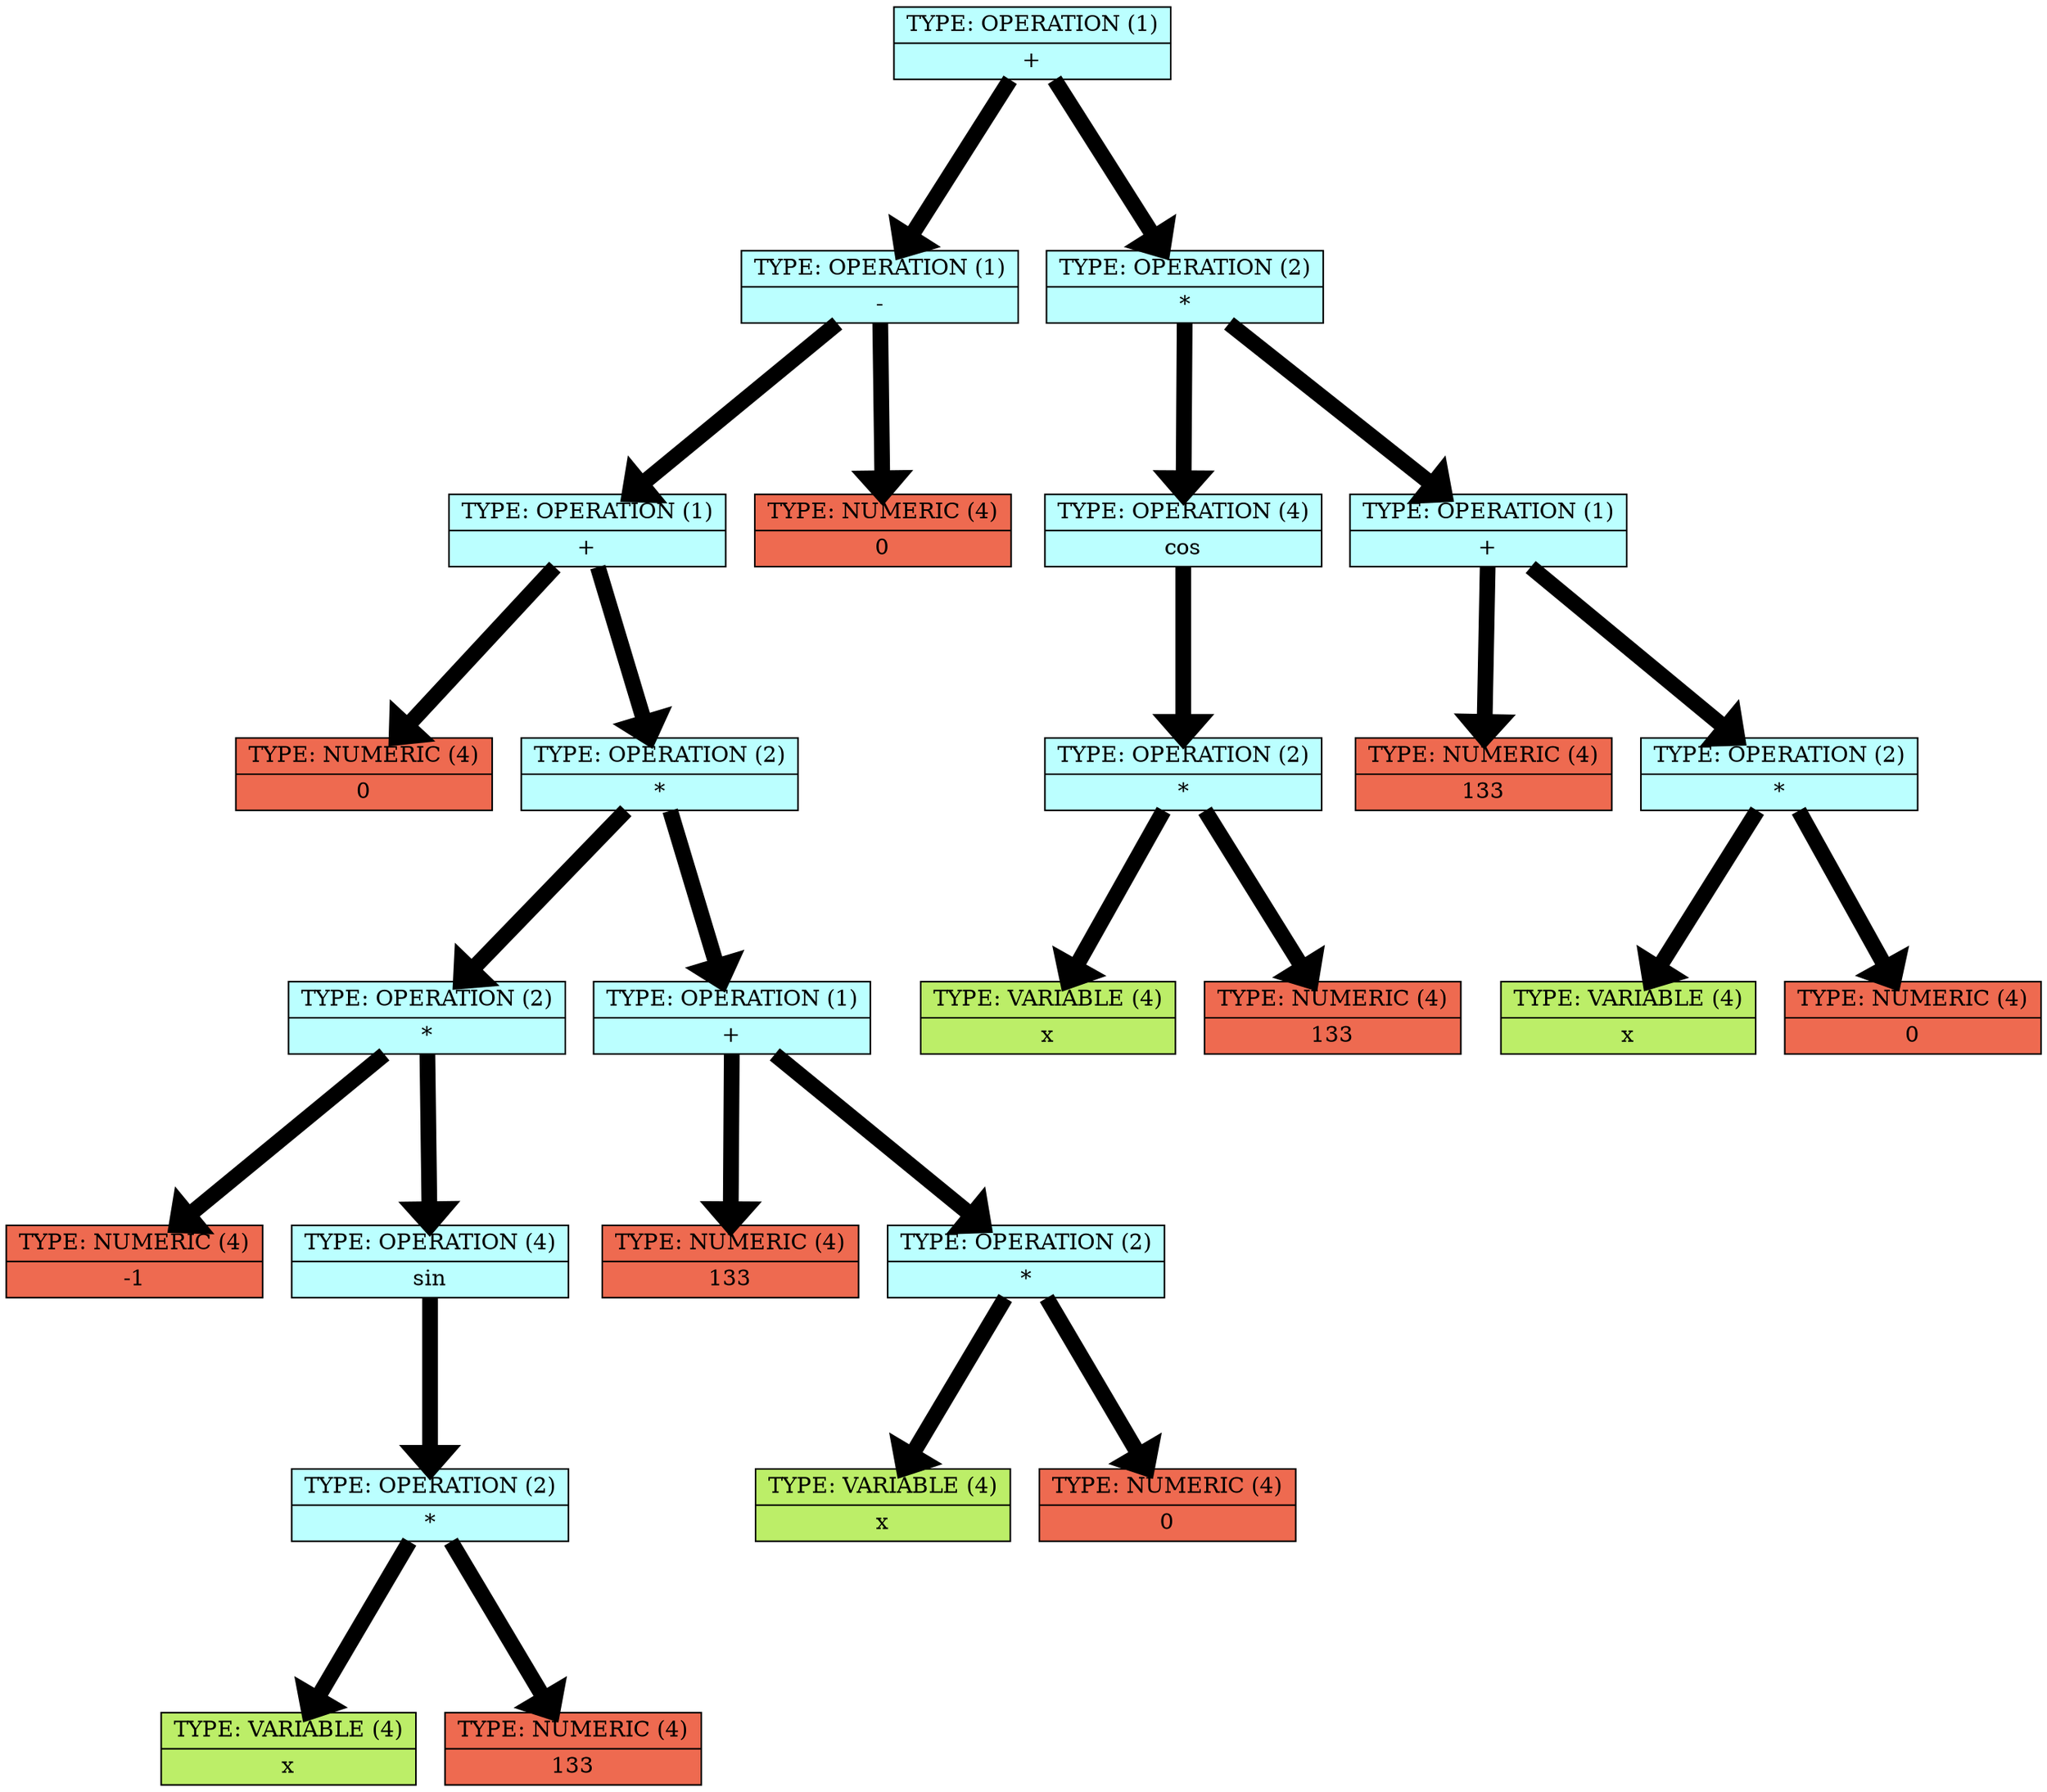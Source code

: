 digraph structs {    
rankdir = TB;        
graph [dpi = 200];   
ranksep = 1.5;       
edge[penwidth = 10]; 
cell0 [style = filled, color = black, shape=record, 
fillcolor = paleturquoise1, label = " { <ptr> TYPE: OPERATION (1) | +} " ];                         
cell1 [style = filled, color = black, shape=record, 
fillcolor = paleturquoise1, label = " { <ptr> TYPE: OPERATION (1) | -} " ];                         
cell2 [style = filled, color = black, shape=record, 
fillcolor = paleturquoise1, label = " { <ptr> TYPE: OPERATION (1) | +} " ];                         
cell3 [style = filled, color = black, shape=record, 
fillcolor = coral2, label = " { <ptr> TYPE: NUMERIC (4) | 0} " ];                         
cell4 [style = filled, color = black, shape=record, 
fillcolor = paleturquoise1, label = " { <ptr> TYPE: OPERATION (2) | *} " ];                         
cell5 [style = filled, color = black, shape=record, 
fillcolor = paleturquoise1, label = " { <ptr> TYPE: OPERATION (2) | *} " ];                         
cell6 [style = filled, color = black, shape=record, 
fillcolor = coral2, label = " { <ptr> TYPE: NUMERIC (4) | -1} " ];                         
cell7 [style = filled, color = black, shape=record, 
fillcolor = paleturquoise1, label = " { <ptr> TYPE: OPERATION (4) | sin} " ];                         
cell8 [style = filled, color = black, shape=record, 
fillcolor = paleturquoise1, label = " { <ptr> TYPE: OPERATION (2) | *} " ];                         
cell9 [style = filled, color = black, shape=record, 
fillcolor = darkolivegreen2, label = " { <ptr> TYPE: VARIABLE (4) | x} " ];                         
cell10 [style = filled, color = black, shape=record, 
fillcolor = coral2, label = " { <ptr> TYPE: NUMERIC (4) | 133} " ];                         
cell11 [style = filled, color = black, shape=record, 
fillcolor = paleturquoise1, label = " { <ptr> TYPE: OPERATION (1) | +} " ];                         
cell12 [style = filled, color = black, shape=record, 
fillcolor = coral2, label = " { <ptr> TYPE: NUMERIC (4) | 133} " ];                         
cell13 [style = filled, color = black, shape=record, 
fillcolor = paleturquoise1, label = " { <ptr> TYPE: OPERATION (2) | *} " ];                         
cell14 [style = filled, color = black, shape=record, 
fillcolor = darkolivegreen2, label = " { <ptr> TYPE: VARIABLE (4) | x} " ];                         
cell15 [style = filled, color = black, shape=record, 
fillcolor = coral2, label = " { <ptr> TYPE: NUMERIC (4) | 0} " ];                         
cell16 [style = filled, color = black, shape=record, 
fillcolor = coral2, label = " { <ptr> TYPE: NUMERIC (4) | 0} " ];                         
cell17 [style = filled, color = black, shape=record, 
fillcolor = paleturquoise1, label = " { <ptr> TYPE: OPERATION (2) | *} " ];                         
cell18 [style = filled, color = black, shape=record, 
fillcolor = paleturquoise1, label = " { <ptr> TYPE: OPERATION (4) | cos} " ];                         
cell19 [style = filled, color = black, shape=record, 
fillcolor = paleturquoise1, label = " { <ptr> TYPE: OPERATION (2) | *} " ];                         
cell20 [style = filled, color = black, shape=record, 
fillcolor = darkolivegreen2, label = " { <ptr> TYPE: VARIABLE (4) | x} " ];                         
cell21 [style = filled, color = black, shape=record, 
fillcolor = coral2, label = " { <ptr> TYPE: NUMERIC (4) | 133} " ];                         
cell22 [style = filled, color = black, shape=record, 
fillcolor = paleturquoise1, label = " { <ptr> TYPE: OPERATION (1) | +} " ];                         
cell23 [style = filled, color = black, shape=record, 
fillcolor = coral2, label = " { <ptr> TYPE: NUMERIC (4) | 133} " ];                         
cell24 [style = filled, color = black, shape=record, 
fillcolor = paleturquoise1, label = " { <ptr> TYPE: OPERATION (2) | *} " ];                         
cell25 [style = filled, color = black, shape=record, 
fillcolor = darkolivegreen2, label = " { <ptr> TYPE: VARIABLE (4) | x} " ];                         
cell26 [style = filled, color = black, shape=record, 
fillcolor = coral2, label = " { <ptr> TYPE: NUMERIC (4) | 0} " ];                         
cell0 -> cell1;
cell1 -> cell2;
cell2 -> cell3;
cell2 -> cell4;
cell4 -> cell5;
cell5 -> cell6;
cell5 -> cell7;
cell7 -> cell8;
cell8 -> cell9;
cell8 -> cell10;
cell4 -> cell11;
cell11 -> cell12;
cell11 -> cell13;
cell13 -> cell14;
cell13 -> cell15;
cell1 -> cell16;
cell0 -> cell17;
cell17 -> cell18;
cell18 -> cell19;
cell19 -> cell20;
cell19 -> cell21;
cell17 -> cell22;
cell22 -> cell23;
cell22 -> cell24;
cell24 -> cell25;
cell24 -> cell26;
}
